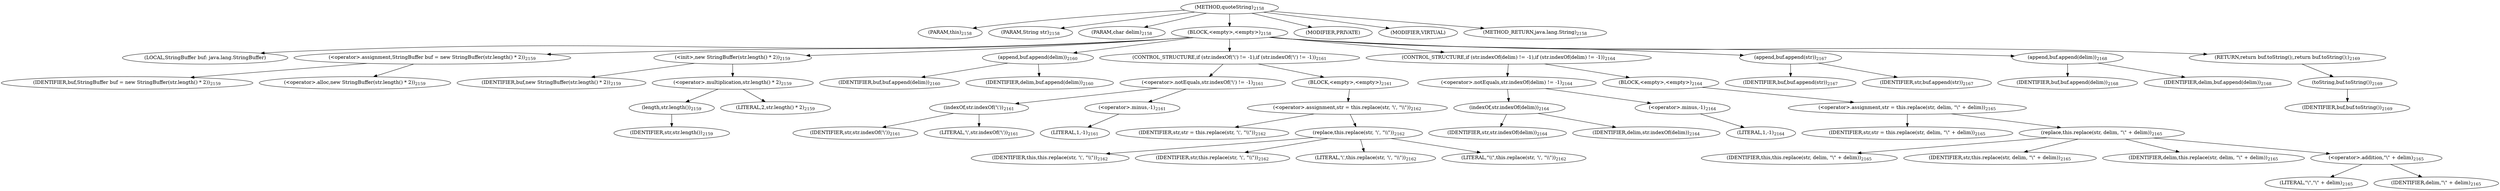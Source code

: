 digraph "quoteString" {  
"4629" [label = <(METHOD,quoteString)<SUB>2158</SUB>> ]
"396" [label = <(PARAM,this)<SUB>2158</SUB>> ]
"4630" [label = <(PARAM,String str)<SUB>2158</SUB>> ]
"4631" [label = <(PARAM,char delim)<SUB>2158</SUB>> ]
"4632" [label = <(BLOCK,&lt;empty&gt;,&lt;empty&gt;)<SUB>2158</SUB>> ]
"394" [label = <(LOCAL,StringBuffer buf: java.lang.StringBuffer)> ]
"4633" [label = <(&lt;operator&gt;.assignment,StringBuffer buf = new StringBuffer(str.length() * 2))<SUB>2159</SUB>> ]
"4634" [label = <(IDENTIFIER,buf,StringBuffer buf = new StringBuffer(str.length() * 2))<SUB>2159</SUB>> ]
"4635" [label = <(&lt;operator&gt;.alloc,new StringBuffer(str.length() * 2))<SUB>2159</SUB>> ]
"4636" [label = <(&lt;init&gt;,new StringBuffer(str.length() * 2))<SUB>2159</SUB>> ]
"393" [label = <(IDENTIFIER,buf,new StringBuffer(str.length() * 2))<SUB>2159</SUB>> ]
"4637" [label = <(&lt;operator&gt;.multiplication,str.length() * 2)<SUB>2159</SUB>> ]
"4638" [label = <(length,str.length())<SUB>2159</SUB>> ]
"4639" [label = <(IDENTIFIER,str,str.length())<SUB>2159</SUB>> ]
"4640" [label = <(LITERAL,2,str.length() * 2)<SUB>2159</SUB>> ]
"4641" [label = <(append,buf.append(delim))<SUB>2160</SUB>> ]
"4642" [label = <(IDENTIFIER,buf,buf.append(delim))<SUB>2160</SUB>> ]
"4643" [label = <(IDENTIFIER,delim,buf.append(delim))<SUB>2160</SUB>> ]
"4644" [label = <(CONTROL_STRUCTURE,if (str.indexOf('\\') != -1),if (str.indexOf('\\') != -1))<SUB>2161</SUB>> ]
"4645" [label = <(&lt;operator&gt;.notEquals,str.indexOf('\\') != -1)<SUB>2161</SUB>> ]
"4646" [label = <(indexOf,str.indexOf('\\'))<SUB>2161</SUB>> ]
"4647" [label = <(IDENTIFIER,str,str.indexOf('\\'))<SUB>2161</SUB>> ]
"4648" [label = <(LITERAL,'\\',str.indexOf('\\'))<SUB>2161</SUB>> ]
"4649" [label = <(&lt;operator&gt;.minus,-1)<SUB>2161</SUB>> ]
"4650" [label = <(LITERAL,1,-1)<SUB>2161</SUB>> ]
"4651" [label = <(BLOCK,&lt;empty&gt;,&lt;empty&gt;)<SUB>2161</SUB>> ]
"4652" [label = <(&lt;operator&gt;.assignment,str = this.replace(str, '\\', &quot;\\\\&quot;))<SUB>2162</SUB>> ]
"4653" [label = <(IDENTIFIER,str,str = this.replace(str, '\\', &quot;\\\\&quot;))<SUB>2162</SUB>> ]
"4654" [label = <(replace,this.replace(str, '\\', &quot;\\\\&quot;))<SUB>2162</SUB>> ]
"395" [label = <(IDENTIFIER,this,this.replace(str, '\\', &quot;\\\\&quot;))<SUB>2162</SUB>> ]
"4655" [label = <(IDENTIFIER,str,this.replace(str, '\\', &quot;\\\\&quot;))<SUB>2162</SUB>> ]
"4656" [label = <(LITERAL,'\\',this.replace(str, '\\', &quot;\\\\&quot;))<SUB>2162</SUB>> ]
"4657" [label = <(LITERAL,&quot;\\\\&quot;,this.replace(str, '\\', &quot;\\\\&quot;))<SUB>2162</SUB>> ]
"4658" [label = <(CONTROL_STRUCTURE,if (str.indexOf(delim) != -1),if (str.indexOf(delim) != -1))<SUB>2164</SUB>> ]
"4659" [label = <(&lt;operator&gt;.notEquals,str.indexOf(delim) != -1)<SUB>2164</SUB>> ]
"4660" [label = <(indexOf,str.indexOf(delim))<SUB>2164</SUB>> ]
"4661" [label = <(IDENTIFIER,str,str.indexOf(delim))<SUB>2164</SUB>> ]
"4662" [label = <(IDENTIFIER,delim,str.indexOf(delim))<SUB>2164</SUB>> ]
"4663" [label = <(&lt;operator&gt;.minus,-1)<SUB>2164</SUB>> ]
"4664" [label = <(LITERAL,1,-1)<SUB>2164</SUB>> ]
"4665" [label = <(BLOCK,&lt;empty&gt;,&lt;empty&gt;)<SUB>2164</SUB>> ]
"4666" [label = <(&lt;operator&gt;.assignment,str = this.replace(str, delim, &quot;\\&quot; + delim))<SUB>2165</SUB>> ]
"4667" [label = <(IDENTIFIER,str,str = this.replace(str, delim, &quot;\\&quot; + delim))<SUB>2165</SUB>> ]
"4668" [label = <(replace,this.replace(str, delim, &quot;\\&quot; + delim))<SUB>2165</SUB>> ]
"397" [label = <(IDENTIFIER,this,this.replace(str, delim, &quot;\\&quot; + delim))<SUB>2165</SUB>> ]
"4669" [label = <(IDENTIFIER,str,this.replace(str, delim, &quot;\\&quot; + delim))<SUB>2165</SUB>> ]
"4670" [label = <(IDENTIFIER,delim,this.replace(str, delim, &quot;\\&quot; + delim))<SUB>2165</SUB>> ]
"4671" [label = <(&lt;operator&gt;.addition,&quot;\\&quot; + delim)<SUB>2165</SUB>> ]
"4672" [label = <(LITERAL,&quot;\\&quot;,&quot;\\&quot; + delim)<SUB>2165</SUB>> ]
"4673" [label = <(IDENTIFIER,delim,&quot;\\&quot; + delim)<SUB>2165</SUB>> ]
"4674" [label = <(append,buf.append(str))<SUB>2167</SUB>> ]
"4675" [label = <(IDENTIFIER,buf,buf.append(str))<SUB>2167</SUB>> ]
"4676" [label = <(IDENTIFIER,str,buf.append(str))<SUB>2167</SUB>> ]
"4677" [label = <(append,buf.append(delim))<SUB>2168</SUB>> ]
"4678" [label = <(IDENTIFIER,buf,buf.append(delim))<SUB>2168</SUB>> ]
"4679" [label = <(IDENTIFIER,delim,buf.append(delim))<SUB>2168</SUB>> ]
"4680" [label = <(RETURN,return buf.toString();,return buf.toString();)<SUB>2169</SUB>> ]
"4681" [label = <(toString,buf.toString())<SUB>2169</SUB>> ]
"4682" [label = <(IDENTIFIER,buf,buf.toString())<SUB>2169</SUB>> ]
"4683" [label = <(MODIFIER,PRIVATE)> ]
"4684" [label = <(MODIFIER,VIRTUAL)> ]
"4685" [label = <(METHOD_RETURN,java.lang.String)<SUB>2158</SUB>> ]
  "4629" -> "396" 
  "4629" -> "4630" 
  "4629" -> "4631" 
  "4629" -> "4632" 
  "4629" -> "4683" 
  "4629" -> "4684" 
  "4629" -> "4685" 
  "4632" -> "394" 
  "4632" -> "4633" 
  "4632" -> "4636" 
  "4632" -> "4641" 
  "4632" -> "4644" 
  "4632" -> "4658" 
  "4632" -> "4674" 
  "4632" -> "4677" 
  "4632" -> "4680" 
  "4633" -> "4634" 
  "4633" -> "4635" 
  "4636" -> "393" 
  "4636" -> "4637" 
  "4637" -> "4638" 
  "4637" -> "4640" 
  "4638" -> "4639" 
  "4641" -> "4642" 
  "4641" -> "4643" 
  "4644" -> "4645" 
  "4644" -> "4651" 
  "4645" -> "4646" 
  "4645" -> "4649" 
  "4646" -> "4647" 
  "4646" -> "4648" 
  "4649" -> "4650" 
  "4651" -> "4652" 
  "4652" -> "4653" 
  "4652" -> "4654" 
  "4654" -> "395" 
  "4654" -> "4655" 
  "4654" -> "4656" 
  "4654" -> "4657" 
  "4658" -> "4659" 
  "4658" -> "4665" 
  "4659" -> "4660" 
  "4659" -> "4663" 
  "4660" -> "4661" 
  "4660" -> "4662" 
  "4663" -> "4664" 
  "4665" -> "4666" 
  "4666" -> "4667" 
  "4666" -> "4668" 
  "4668" -> "397" 
  "4668" -> "4669" 
  "4668" -> "4670" 
  "4668" -> "4671" 
  "4671" -> "4672" 
  "4671" -> "4673" 
  "4674" -> "4675" 
  "4674" -> "4676" 
  "4677" -> "4678" 
  "4677" -> "4679" 
  "4680" -> "4681" 
  "4681" -> "4682" 
}
